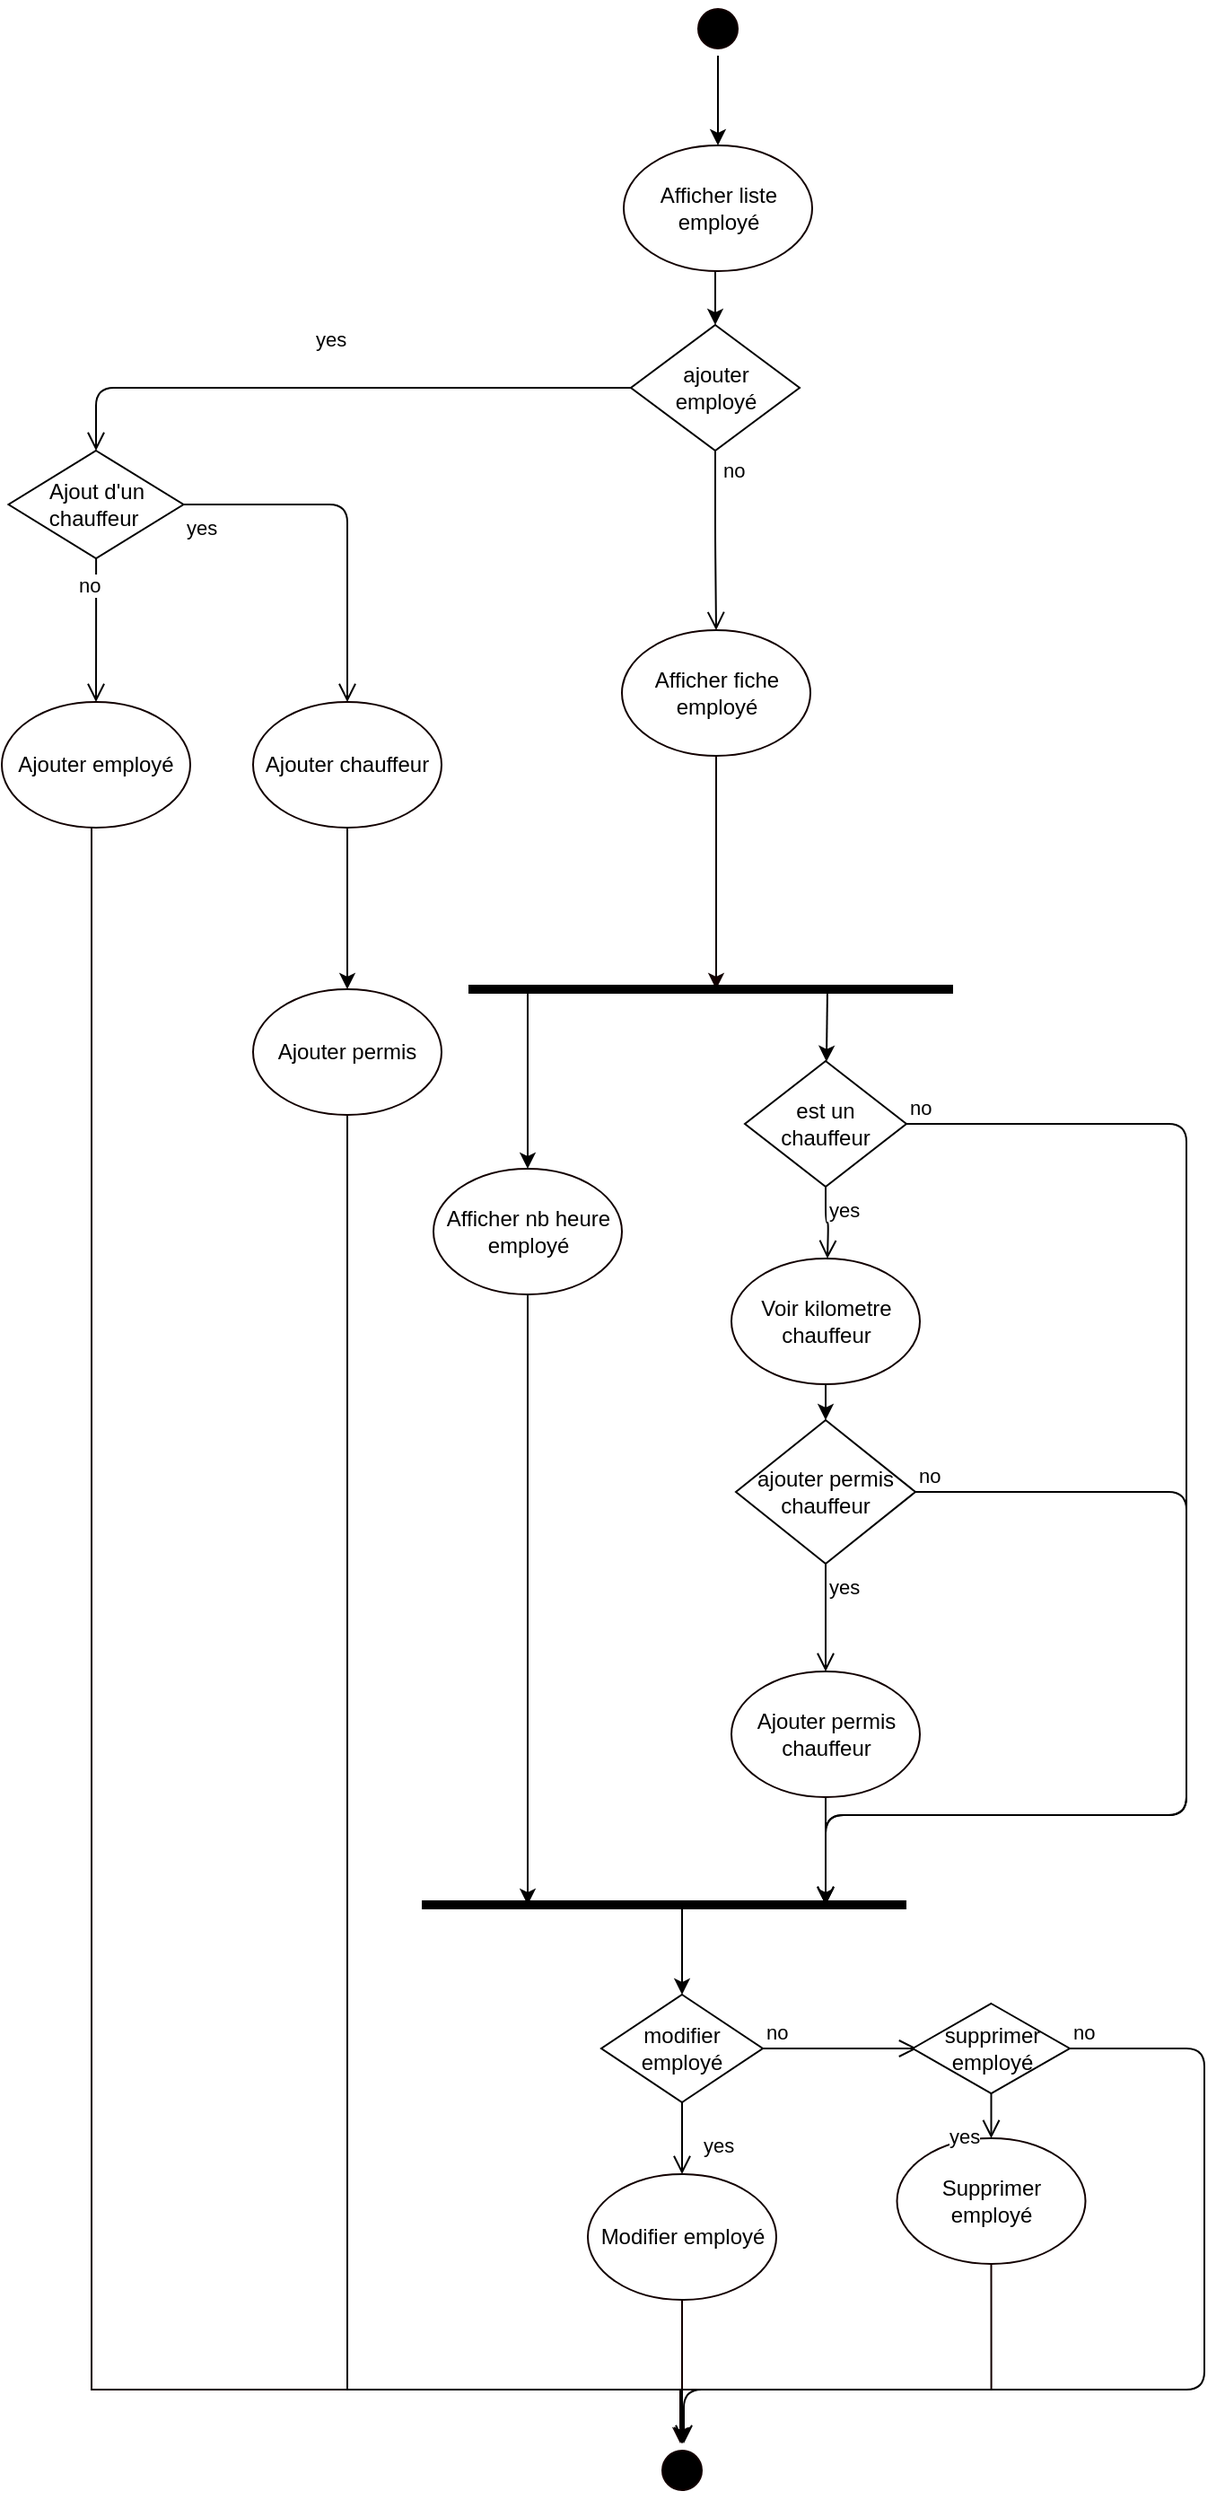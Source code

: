 <mxfile version="13.7.9" type="device"><diagram id="7Y7LkkQVQczLpAWv5k_S" name="Page-1"><mxGraphModel dx="1038" dy="531" grid="1" gridSize="10" guides="1" tooltips="1" connect="1" arrows="1" fold="1" page="1" pageScale="1" pageWidth="827" pageHeight="1169" math="0" shadow="0"><root><mxCell id="0"/><mxCell id="1" parent="0"/><mxCell id="McwO1ecpucY0DT2fPrVP-5" style="edgeStyle=orthogonalEdgeStyle;rounded=0;orthogonalLoop=1;jettySize=auto;html=1;exitX=0.5;exitY=1;exitDx=0;exitDy=0;entryX=0.5;entryY=0;entryDx=0;entryDy=0;" edge="1" parent="1" source="BOuW3A-bq7sAkFInUENN-1" target="BOuW3A-bq7sAkFInUENN-93"><mxGeometry relative="1" as="geometry"/></mxCell><mxCell id="BOuW3A-bq7sAkFInUENN-1" value="" style="ellipse;html=1;shape=startState;fillColor=#000000;strokeColor=#120000;" parent="1" vertex="1"><mxGeometry x="414" y="40" width="30" height="30" as="geometry"/></mxCell><mxCell id="BOuW3A-bq7sAkFInUENN-23" value="" style="ellipse;html=1;shape=startState;fillColor=#000000;strokeColor=#120000;" parent="1" vertex="1"><mxGeometry x="394" y="1400" width="30" height="30" as="geometry"/></mxCell><mxCell id="BOuW3A-bq7sAkFInUENN-127" style="edgeStyle=orthogonalEdgeStyle;rounded=0;orthogonalLoop=1;jettySize=auto;html=1;exitX=0.5;exitY=1;exitDx=0;exitDy=0;entryX=0.5;entryY=0;entryDx=0;entryDy=0;strokeColor=#120000;" parent="1" source="BOuW3A-bq7sAkFInUENN-85" target="BOuW3A-bq7sAkFInUENN-23" edge="1"><mxGeometry relative="1" as="geometry"><Array as="points"><mxPoint x="80" y="440"/><mxPoint x="80" y="1370"/><mxPoint x="409" y="1370"/></Array></mxGeometry></mxCell><mxCell id="BOuW3A-bq7sAkFInUENN-85" value="Ajouter employé" style="ellipse;whiteSpace=wrap;html=1;strokeColor=#120000;" parent="1" vertex="1"><mxGeometry x="30" y="430" width="105" height="70" as="geometry"/></mxCell><mxCell id="BOuW3A-bq7sAkFInUENN-128" style="edgeStyle=orthogonalEdgeStyle;rounded=0;orthogonalLoop=1;jettySize=auto;html=1;exitX=0.5;exitY=1;exitDx=0;exitDy=0;strokeColor=#120000;" parent="1" source="BOuW3A-bq7sAkFInUENN-86" target="BOuW3A-bq7sAkFInUENN-23" edge="1"><mxGeometry relative="1" as="geometry"><Array as="points"><mxPoint x="581" y="1370"/><mxPoint x="408" y="1370"/></Array></mxGeometry></mxCell><mxCell id="BOuW3A-bq7sAkFInUENN-86" value="Supprimer employé" style="ellipse;whiteSpace=wrap;html=1;strokeColor=#120000;" parent="1" vertex="1"><mxGeometry x="528.75" y="1230" width="105" height="70" as="geometry"/></mxCell><mxCell id="BOuW3A-bq7sAkFInUENN-124" style="edgeStyle=orthogonalEdgeStyle;rounded=0;orthogonalLoop=1;jettySize=auto;html=1;exitX=0.5;exitY=1;exitDx=0;exitDy=0;strokeColor=#120000;" parent="1" source="BOuW3A-bq7sAkFInUENN-87" target="BOuW3A-bq7sAkFInUENN-23" edge="1"><mxGeometry relative="1" as="geometry"/></mxCell><mxCell id="BOuW3A-bq7sAkFInUENN-87" value="Modifier employé" style="ellipse;whiteSpace=wrap;html=1;strokeColor=#120000;" parent="1" vertex="1"><mxGeometry x="356.5" y="1250" width="105" height="70" as="geometry"/></mxCell><mxCell id="McwO1ecpucY0DT2fPrVP-6" style="edgeStyle=orthogonalEdgeStyle;rounded=0;orthogonalLoop=1;jettySize=auto;html=1;exitX=0.5;exitY=1;exitDx=0;exitDy=0;entryX=0.5;entryY=0;entryDx=0;entryDy=0;" edge="1" parent="1" source="BOuW3A-bq7sAkFInUENN-93" target="McwO1ecpucY0DT2fPrVP-1"><mxGeometry relative="1" as="geometry"/></mxCell><mxCell id="BOuW3A-bq7sAkFInUENN-93" value="Afficher liste employé" style="ellipse;whiteSpace=wrap;html=1;strokeColor=#120000;" parent="1" vertex="1"><mxGeometry x="376.5" y="120" width="105" height="70" as="geometry"/></mxCell><mxCell id="BOuW3A-bq7sAkFInUENN-150" style="edgeStyle=orthogonalEdgeStyle;rounded=0;orthogonalLoop=1;jettySize=auto;html=1;exitX=0.5;exitY=1;exitDx=0;exitDy=0;strokeColor=#120000;" parent="1" source="BOuW3A-bq7sAkFInUENN-98" edge="1"><mxGeometry relative="1" as="geometry"><mxPoint x="428" y="590" as="targetPoint"/></mxGeometry></mxCell><mxCell id="BOuW3A-bq7sAkFInUENN-98" value="Afficher fiche employé" style="ellipse;whiteSpace=wrap;html=1;strokeColor=#120000;" parent="1" vertex="1"><mxGeometry x="375.5" y="390" width="105" height="70" as="geometry"/></mxCell><mxCell id="McwO1ecpucY0DT2fPrVP-28" style="edgeStyle=orthogonalEdgeStyle;rounded=0;orthogonalLoop=1;jettySize=auto;html=1;exitX=0.5;exitY=1;exitDx=0;exitDy=0;strokeWidth=1;" edge="1" parent="1" source="BOuW3A-bq7sAkFInUENN-137"><mxGeometry relative="1" as="geometry"><mxPoint x="323" y="1100" as="targetPoint"/></mxGeometry></mxCell><mxCell id="BOuW3A-bq7sAkFInUENN-137" value="Afficher nb heure employé" style="ellipse;whiteSpace=wrap;html=1;strokeColor=#120000;" parent="1" vertex="1"><mxGeometry x="270.5" y="690" width="105" height="70" as="geometry"/></mxCell><mxCell id="McwO1ecpucY0DT2fPrVP-25" style="edgeStyle=orthogonalEdgeStyle;rounded=0;orthogonalLoop=1;jettySize=auto;html=1;exitX=0.5;exitY=1;exitDx=0;exitDy=0;entryX=0.5;entryY=0;entryDx=0;entryDy=0;strokeWidth=1;" edge="1" parent="1" source="BOuW3A-bq7sAkFInUENN-138" target="McwO1ecpucY0DT2fPrVP-21"><mxGeometry relative="1" as="geometry"/></mxCell><mxCell id="BOuW3A-bq7sAkFInUENN-138" value="Voir kilometre chauffeur" style="ellipse;whiteSpace=wrap;html=1;strokeColor=#120000;" parent="1" vertex="1"><mxGeometry x="436.5" y="740" width="105" height="70" as="geometry"/></mxCell><mxCell id="McwO1ecpucY0DT2fPrVP-26" style="edgeStyle=orthogonalEdgeStyle;rounded=0;orthogonalLoop=1;jettySize=auto;html=1;exitX=0.5;exitY=1;exitDx=0;exitDy=0;strokeWidth=1;" edge="1" parent="1" source="BOuW3A-bq7sAkFInUENN-157"><mxGeometry relative="1" as="geometry"><mxPoint x="489" y="1100" as="targetPoint"/></mxGeometry></mxCell><mxCell id="BOuW3A-bq7sAkFInUENN-157" value="Ajouter permis chauffeur" style="ellipse;whiteSpace=wrap;html=1;strokeColor=#120000;" parent="1" vertex="1"><mxGeometry x="436.5" y="970" width="105" height="70" as="geometry"/></mxCell><mxCell id="McwO1ecpucY0DT2fPrVP-1" value="ajouter &lt;br&gt;employé" style="rhombus;whiteSpace=wrap;html=1;" vertex="1" parent="1"><mxGeometry x="380.5" y="220" width="94" height="70" as="geometry"/></mxCell><mxCell id="McwO1ecpucY0DT2fPrVP-2" value="no" style="edgeStyle=orthogonalEdgeStyle;html=1;align=left;verticalAlign=bottom;endArrow=open;endSize=8;entryX=0.5;entryY=0;entryDx=0;entryDy=0;" edge="1" source="McwO1ecpucY0DT2fPrVP-1" parent="1" target="BOuW3A-bq7sAkFInUENN-98"><mxGeometry x="0.005" y="30" relative="1" as="geometry"><mxPoint x="566" y="240" as="targetPoint"/><mxPoint x="-28" y="-30" as="offset"/></mxGeometry></mxCell><mxCell id="McwO1ecpucY0DT2fPrVP-3" value="yes" style="edgeStyle=orthogonalEdgeStyle;html=1;align=left;verticalAlign=top;endArrow=open;endSize=8;entryX=0.5;entryY=0;entryDx=0;entryDy=0;" edge="1" source="McwO1ecpucY0DT2fPrVP-1" parent="1" target="McwO1ecpucY0DT2fPrVP-7"><mxGeometry x="0.069" y="-40" relative="1" as="geometry"><mxPoint x="200" y="220" as="targetPoint"/><mxPoint as="offset"/></mxGeometry></mxCell><mxCell id="McwO1ecpucY0DT2fPrVP-7" value="Ajout d'un chauffeur&amp;nbsp;" style="rhombus;whiteSpace=wrap;html=1;" vertex="1" parent="1"><mxGeometry x="33.75" y="290" width="97.5" height="60" as="geometry"/></mxCell><mxCell id="McwO1ecpucY0DT2fPrVP-8" value="no" style="edgeStyle=orthogonalEdgeStyle;html=1;align=left;verticalAlign=bottom;endArrow=open;endSize=8;entryX=0.5;entryY=0;entryDx=0;entryDy=0;" edge="1" source="McwO1ecpucY0DT2fPrVP-7" parent="1" target="BOuW3A-bq7sAkFInUENN-85"><mxGeometry x="0.099" y="-24" relative="1" as="geometry"><mxPoint x="500" y="330" as="targetPoint"/><mxPoint x="12" y="-20" as="offset"/></mxGeometry></mxCell><mxCell id="McwO1ecpucY0DT2fPrVP-9" value="yes" style="edgeStyle=orthogonalEdgeStyle;html=1;align=left;verticalAlign=top;endArrow=open;endSize=8;entryX=0.5;entryY=0;entryDx=0;entryDy=0;" edge="1" source="McwO1ecpucY0DT2fPrVP-7" parent="1" target="McwO1ecpucY0DT2fPrVP-10"><mxGeometry x="-1" relative="1" as="geometry"><mxPoint x="230" y="360" as="targetPoint"/></mxGeometry></mxCell><mxCell id="McwO1ecpucY0DT2fPrVP-13" value="" style="edgeStyle=orthogonalEdgeStyle;rounded=0;orthogonalLoop=1;jettySize=auto;html=1;" edge="1" parent="1" source="McwO1ecpucY0DT2fPrVP-10" target="McwO1ecpucY0DT2fPrVP-12"><mxGeometry relative="1" as="geometry"/></mxCell><mxCell id="McwO1ecpucY0DT2fPrVP-10" value="Ajouter chauffeur" style="ellipse;whiteSpace=wrap;html=1;strokeColor=#120000;" vertex="1" parent="1"><mxGeometry x="170" y="430" width="105" height="70" as="geometry"/></mxCell><mxCell id="McwO1ecpucY0DT2fPrVP-14" style="edgeStyle=orthogonalEdgeStyle;rounded=0;orthogonalLoop=1;jettySize=auto;html=1;exitX=0.5;exitY=1;exitDx=0;exitDy=0;entryX=0.5;entryY=0;entryDx=0;entryDy=0;" edge="1" parent="1" source="McwO1ecpucY0DT2fPrVP-12" target="BOuW3A-bq7sAkFInUENN-23"><mxGeometry relative="1" as="geometry"><Array as="points"><mxPoint x="223" y="1370"/><mxPoint x="409" y="1370"/></Array></mxGeometry></mxCell><mxCell id="McwO1ecpucY0DT2fPrVP-12" value="Ajouter permis" style="ellipse;whiteSpace=wrap;html=1;strokeColor=#120000;" vertex="1" parent="1"><mxGeometry x="170" y="590" width="105" height="70" as="geometry"/></mxCell><mxCell id="McwO1ecpucY0DT2fPrVP-15" value="" style="endArrow=none;html=1;strokeWidth=5;" edge="1" parent="1"><mxGeometry width="50" height="50" relative="1" as="geometry"><mxPoint x="290" y="590" as="sourcePoint"/><mxPoint x="560" y="590" as="targetPoint"/></mxGeometry></mxCell><mxCell id="McwO1ecpucY0DT2fPrVP-16" value="" style="endArrow=none;html=1;strokeWidth=5;" edge="1" parent="1"><mxGeometry width="50" height="50" relative="1" as="geometry"><mxPoint x="264" y="1100" as="sourcePoint"/><mxPoint x="534" y="1100" as="targetPoint"/></mxGeometry></mxCell><mxCell id="McwO1ecpucY0DT2fPrVP-17" value="est un &lt;br&gt;chauffeur" style="rhombus;whiteSpace=wrap;html=1;" vertex="1" parent="1"><mxGeometry x="444" y="630" width="90" height="70" as="geometry"/></mxCell><mxCell id="McwO1ecpucY0DT2fPrVP-18" value="no" style="edgeStyle=orthogonalEdgeStyle;html=1;align=left;verticalAlign=bottom;endArrow=open;endSize=8;" edge="1" source="McwO1ecpucY0DT2fPrVP-17" parent="1"><mxGeometry x="-1" relative="1" as="geometry"><mxPoint x="489" y="1100" as="targetPoint"/><Array as="points"><mxPoint x="690" y="665"/><mxPoint x="690" y="1050"/><mxPoint x="489" y="1050"/></Array></mxGeometry></mxCell><mxCell id="McwO1ecpucY0DT2fPrVP-19" value="yes" style="edgeStyle=orthogonalEdgeStyle;html=1;align=left;verticalAlign=top;endArrow=open;endSize=8;" edge="1" source="McwO1ecpucY0DT2fPrVP-17" parent="1"><mxGeometry x="-1" relative="1" as="geometry"><mxPoint x="490" y="740" as="targetPoint"/></mxGeometry></mxCell><mxCell id="McwO1ecpucY0DT2fPrVP-20" value="" style="endArrow=classic;html=1;strokeWidth=1;" edge="1" parent="1" target="McwO1ecpucY0DT2fPrVP-17"><mxGeometry width="50" height="50" relative="1" as="geometry"><mxPoint x="490" y="590" as="sourcePoint"/><mxPoint x="440" y="720" as="targetPoint"/></mxGeometry></mxCell><mxCell id="McwO1ecpucY0DT2fPrVP-21" value="ajouter permis chauffeur&lt;span style=&quot;color: rgba(0 , 0 , 0 , 0) ; font-family: monospace ; font-size: 0px&quot;&gt;%3CmxGraphModel%3E%3Croot%3E%3CmxCell%20id%3D%220%22%2F%3E%3CmxCell%20id%3D%221%22%20parent%3D%220%22%2F%3E%3CmxCell%20id%3D%222%22%20value%3D%22%5Belse%5D%22%20style%3D%22text%3Bhtml%3D1%3BstrokeColor%3Dnone%3BfillColor%3Dnone%3Balign%3Dcenter%3BverticalAlign%3Dmiddle%3BwhiteSpace%3Dwrap%3Brounded%3D0%3B%22%20vertex%3D%221%22%20parent%3D%221%22%3E%3CmxGeometry%20x%3D%22550.5%22%20y%3D%22620%22%20width%3D%2240%22%20height%3D%2220%22%20as%3D%22geometry%22%2F%3E%3C%2FmxCell%3E%3C%2Froot%3E%3C%2FmxGraphModel%3E&lt;/span&gt;" style="rhombus;whiteSpace=wrap;html=1;" vertex="1" parent="1"><mxGeometry x="439" y="830" width="100" height="80" as="geometry"/></mxCell><mxCell id="McwO1ecpucY0DT2fPrVP-22" value="no" style="edgeStyle=orthogonalEdgeStyle;html=1;align=left;verticalAlign=bottom;endArrow=open;endSize=8;" edge="1" source="McwO1ecpucY0DT2fPrVP-21" parent="1"><mxGeometry x="-1" relative="1" as="geometry"><mxPoint x="489" y="1100" as="targetPoint"/><Array as="points"><mxPoint x="690" y="870"/><mxPoint x="690" y="1050"/><mxPoint x="489" y="1050"/></Array></mxGeometry></mxCell><mxCell id="McwO1ecpucY0DT2fPrVP-23" value="yes" style="edgeStyle=orthogonalEdgeStyle;html=1;align=left;verticalAlign=top;endArrow=open;endSize=8;entryX=0.5;entryY=0;entryDx=0;entryDy=0;" edge="1" source="McwO1ecpucY0DT2fPrVP-21" parent="1" target="BOuW3A-bq7sAkFInUENN-157"><mxGeometry x="-1" relative="1" as="geometry"><mxPoint x="490" y="940" as="targetPoint"/></mxGeometry></mxCell><mxCell id="McwO1ecpucY0DT2fPrVP-27" value="" style="endArrow=classic;html=1;strokeWidth=1;entryX=0.5;entryY=0;entryDx=0;entryDy=0;" edge="1" parent="1" target="BOuW3A-bq7sAkFInUENN-137"><mxGeometry width="50" height="50" relative="1" as="geometry"><mxPoint x="323" y="590" as="sourcePoint"/><mxPoint x="350" y="620" as="targetPoint"/></mxGeometry></mxCell><mxCell id="McwO1ecpucY0DT2fPrVP-29" value="modifier employé" style="rhombus;whiteSpace=wrap;html=1;" vertex="1" parent="1"><mxGeometry x="364" y="1150" width="90" height="60" as="geometry"/></mxCell><mxCell id="McwO1ecpucY0DT2fPrVP-30" value="no" style="edgeStyle=orthogonalEdgeStyle;html=1;align=left;verticalAlign=bottom;endArrow=open;endSize=8;" edge="1" source="McwO1ecpucY0DT2fPrVP-29" parent="1"><mxGeometry x="-1" relative="1" as="geometry"><mxPoint x="540" y="1180" as="targetPoint"/></mxGeometry></mxCell><mxCell id="McwO1ecpucY0DT2fPrVP-31" value="yes" style="edgeStyle=orthogonalEdgeStyle;html=1;align=left;verticalAlign=top;endArrow=open;endSize=8;entryX=0.5;entryY=0;entryDx=0;entryDy=0;" edge="1" source="McwO1ecpucY0DT2fPrVP-29" parent="1" target="BOuW3A-bq7sAkFInUENN-87"><mxGeometry x="0.024" y="14" relative="1" as="geometry"><mxPoint x="410" y="1250" as="targetPoint"/><mxPoint x="-4" y="-10" as="offset"/></mxGeometry></mxCell><mxCell id="McwO1ecpucY0DT2fPrVP-34" value="" style="endArrow=classic;html=1;strokeWidth=1;entryX=0.5;entryY=0;entryDx=0;entryDy=0;" edge="1" parent="1" target="McwO1ecpucY0DT2fPrVP-29"><mxGeometry width="50" height="50" relative="1" as="geometry"><mxPoint x="409" y="1100" as="sourcePoint"/><mxPoint x="440" y="1110" as="targetPoint"/></mxGeometry></mxCell><mxCell id="McwO1ecpucY0DT2fPrVP-35" value="supprimer employé" style="rhombus;whiteSpace=wrap;html=1;" vertex="1" parent="1"><mxGeometry x="537.5" y="1155" width="87.5" height="50" as="geometry"/></mxCell><mxCell id="McwO1ecpucY0DT2fPrVP-36" value="no" style="edgeStyle=orthogonalEdgeStyle;html=1;align=left;verticalAlign=bottom;endArrow=open;endSize=8;" edge="1" source="McwO1ecpucY0DT2fPrVP-35" parent="1"><mxGeometry x="-1" relative="1" as="geometry"><mxPoint x="410" y="1400" as="targetPoint"/><Array as="points"><mxPoint x="700" y="1180"/><mxPoint x="700" y="1370"/><mxPoint x="410" y="1370"/></Array></mxGeometry></mxCell><mxCell id="McwO1ecpucY0DT2fPrVP-37" value="yes" style="edgeStyle=orthogonalEdgeStyle;html=1;align=left;verticalAlign=top;endArrow=open;endSize=8;entryX=0.5;entryY=0;entryDx=0;entryDy=0;" edge="1" source="McwO1ecpucY0DT2fPrVP-35" parent="1" target="BOuW3A-bq7sAkFInUENN-86"><mxGeometry x="-0.178" y="-25" relative="1" as="geometry"><mxPoint x="360" y="1190" as="targetPoint"/><mxPoint as="offset"/></mxGeometry></mxCell></root></mxGraphModel></diagram></mxfile>